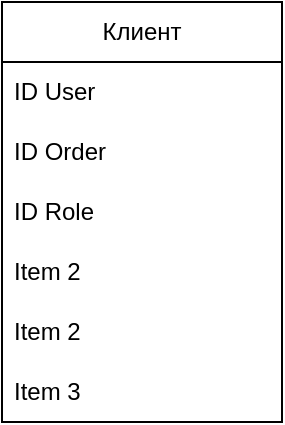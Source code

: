 <mxfile version="20.7.4" type="device" pages="3"><diagram id="Np0_D3AsoHQnJm3sNxBt" name="Страница 1"><mxGraphModel dx="3002" dy="1689" grid="1" gridSize="10" guides="1" tooltips="1" connect="1" arrows="1" fold="1" page="1" pageScale="1" pageWidth="827" pageHeight="1169" math="0" shadow="0"><root><mxCell id="0"/><mxCell id="1" parent="0"/><mxCell id="t-dbvp4xmJ8Yy5kCHeZp-1" value="Клиент" style="swimlane;fontStyle=0;childLayout=stackLayout;horizontal=1;startSize=30;horizontalStack=0;resizeParent=1;resizeParentMax=0;resizeLast=0;collapsible=1;marginBottom=0;whiteSpace=wrap;html=1;" vertex="1" parent="1"><mxGeometry x="70" y="90" width="140" height="210" as="geometry"/></mxCell><mxCell id="t-dbvp4xmJ8Yy5kCHeZp-2" value="ID User" style="text;strokeColor=none;fillColor=none;align=left;verticalAlign=middle;spacingLeft=4;spacingRight=4;overflow=hidden;points=[[0,0.5],[1,0.5]];portConstraint=eastwest;rotatable=0;whiteSpace=wrap;html=1;" vertex="1" parent="t-dbvp4xmJ8Yy5kCHeZp-1"><mxGeometry y="30" width="140" height="30" as="geometry"/></mxCell><mxCell id="t-dbvp4xmJ8Yy5kCHeZp-7" value="ID Order" style="text;strokeColor=none;fillColor=none;align=left;verticalAlign=middle;spacingLeft=4;spacingRight=4;overflow=hidden;points=[[0,0.5],[1,0.5]];portConstraint=eastwest;rotatable=0;whiteSpace=wrap;html=1;" vertex="1" parent="t-dbvp4xmJ8Yy5kCHeZp-1"><mxGeometry y="60" width="140" height="30" as="geometry"/></mxCell><mxCell id="t-dbvp4xmJ8Yy5kCHeZp-3" value="ID Role" style="text;strokeColor=none;fillColor=none;align=left;verticalAlign=middle;spacingLeft=4;spacingRight=4;overflow=hidden;points=[[0,0.5],[1,0.5]];portConstraint=eastwest;rotatable=0;whiteSpace=wrap;html=1;" vertex="1" parent="t-dbvp4xmJ8Yy5kCHeZp-1"><mxGeometry y="90" width="140" height="30" as="geometry"/></mxCell><mxCell id="t-dbvp4xmJ8Yy5kCHeZp-6" value="Item 2" style="text;strokeColor=none;fillColor=none;align=left;verticalAlign=middle;spacingLeft=4;spacingRight=4;overflow=hidden;points=[[0,0.5],[1,0.5]];portConstraint=eastwest;rotatable=0;whiteSpace=wrap;html=1;" vertex="1" parent="t-dbvp4xmJ8Yy5kCHeZp-1"><mxGeometry y="120" width="140" height="30" as="geometry"/></mxCell><mxCell id="t-dbvp4xmJ8Yy5kCHeZp-5" value="Item 2" style="text;strokeColor=none;fillColor=none;align=left;verticalAlign=middle;spacingLeft=4;spacingRight=4;overflow=hidden;points=[[0,0.5],[1,0.5]];portConstraint=eastwest;rotatable=0;whiteSpace=wrap;html=1;" vertex="1" parent="t-dbvp4xmJ8Yy5kCHeZp-1"><mxGeometry y="150" width="140" height="30" as="geometry"/></mxCell><mxCell id="t-dbvp4xmJ8Yy5kCHeZp-4" value="Item 3" style="text;strokeColor=none;fillColor=none;align=left;verticalAlign=middle;spacingLeft=4;spacingRight=4;overflow=hidden;points=[[0,0.5],[1,0.5]];portConstraint=eastwest;rotatable=0;whiteSpace=wrap;html=1;" vertex="1" parent="t-dbvp4xmJ8Yy5kCHeZp-1"><mxGeometry y="180" width="140" height="30" as="geometry"/></mxCell></root></mxGraphModel></diagram><diagram name="Страница 1" id="ZdgTnrbu911U1c_yaiI4"><mxGraphModel dx="1589" dy="894" grid="1" gridSize="10" guides="1" tooltips="1" connect="1" arrows="1" fold="1" page="1" pageScale="1" pageWidth="827" pageHeight="1169" math="0" shadow="0"><root><mxCell id="0"/><mxCell id="1" parent="0"/><mxCell id="iXbniGQDGIfnkfwh-1og-1" style="edgeStyle=orthogonalEdgeStyle;rounded=1;orthogonalLoop=1;jettySize=auto;html=1;entryX=0;entryY=0.5;entryDx=0;entryDy=0;" parent="1" source="iXbniGQDGIfnkfwh-1og-2" target="iXbniGQDGIfnkfwh-1og-4" edge="1"><mxGeometry relative="1" as="geometry"/></mxCell><mxCell id="iXbniGQDGIfnkfwh-1og-2" value="Выбор товара" style="html=1;rounded=0;shadow=1;" parent="1" vertex="1"><mxGeometry x="560" y="870" width="110" height="50" as="geometry"/></mxCell><mxCell id="iXbniGQDGIfnkfwh-1og-3" style="edgeStyle=orthogonalEdgeStyle;rounded=1;orthogonalLoop=1;jettySize=auto;html=1;entryX=0;entryY=0.5;entryDx=0;entryDy=0;" parent="1" source="iXbniGQDGIfnkfwh-1og-4" target="iXbniGQDGIfnkfwh-1og-15" edge="1"><mxGeometry relative="1" as="geometry"/></mxCell><mxCell id="iXbniGQDGIfnkfwh-1og-4" value="Оформление&lt;br&gt;заказа" style="html=1;rounded=0;shadow=1;" parent="1" vertex="1"><mxGeometry x="710" y="950" width="110" height="50" as="geometry"/></mxCell><mxCell id="iXbniGQDGIfnkfwh-1og-31" style="edgeStyle=orthogonalEdgeStyle;rounded=0;orthogonalLoop=1;jettySize=auto;html=1;" parent="1" source="iXbniGQDGIfnkfwh-1og-5" edge="1"><mxGeometry relative="1" as="geometry"><mxPoint x="1190" y="1160" as="targetPoint"/></mxGeometry></mxCell><mxCell id="iXbniGQDGIfnkfwh-1og-5" value="Забирание товара" style="html=1;rounded=0;shadow=1;" parent="1" vertex="1"><mxGeometry x="1020" y="1135" width="110" height="50" as="geometry"/></mxCell><mxCell id="iXbniGQDGIfnkfwh-1og-6" style="edgeStyle=orthogonalEdgeStyle;rounded=1;orthogonalLoop=1;jettySize=auto;html=1;entryX=0;entryY=0.5;entryDx=0;entryDy=0;" parent="1" source="iXbniGQDGIfnkfwh-1og-7" target="iXbniGQDGIfnkfwh-1og-2" edge="1"><mxGeometry relative="1" as="geometry"/></mxCell><mxCell id="iXbniGQDGIfnkfwh-1og-7" value="Консультация по&lt;br&gt;товару" style="html=1;rounded=0;shadow=1;" parent="1" vertex="1"><mxGeometry x="400" y="780" width="110" height="50" as="geometry"/></mxCell><mxCell id="iXbniGQDGIfnkfwh-1og-8" style="edgeStyle=orthogonalEdgeStyle;rounded=1;orthogonalLoop=1;jettySize=auto;html=1;" parent="1" target="iXbniGQDGIfnkfwh-1og-7" edge="1"><mxGeometry relative="1" as="geometry"><mxPoint x="240" y="805" as="sourcePoint"/></mxGeometry></mxCell><mxCell id="iXbniGQDGIfnkfwh-1og-9" style="edgeStyle=orthogonalEdgeStyle;rounded=1;orthogonalLoop=1;jettySize=auto;html=1;entryX=0;entryY=0.75;entryDx=0;entryDy=0;" parent="1" target="iXbniGQDGIfnkfwh-1og-2" edge="1"><mxGeometry relative="1" as="geometry"><Array as="points"><mxPoint x="295" y="908"/><mxPoint x="550" y="908"/></Array><mxPoint x="295" y="830" as="sourcePoint"/></mxGeometry></mxCell><mxCell id="iXbniGQDGIfnkfwh-1og-10" style="edgeStyle=orthogonalEdgeStyle;rounded=1;orthogonalLoop=1;jettySize=auto;html=1;" parent="1" edge="1"><mxGeometry relative="1" as="geometry"><mxPoint x="710" y="985" as="targetPoint"/><Array as="points"><mxPoint x="295" y="805"/><mxPoint x="295" y="985"/></Array><mxPoint x="240" y="805.011" as="sourcePoint"/></mxGeometry></mxCell><mxCell id="iXbniGQDGIfnkfwh-1og-11" style="edgeStyle=orthogonalEdgeStyle;rounded=1;orthogonalLoop=1;jettySize=auto;html=1;entryX=0;entryY=0.75;entryDx=0;entryDy=0;" parent="1" target="iXbniGQDGIfnkfwh-1og-15" edge="1"><mxGeometry relative="1" as="geometry"><Array as="points"><mxPoint x="295" y="1083"/></Array><mxPoint x="230" y="805" as="sourcePoint"/></mxGeometry></mxCell><mxCell id="iXbniGQDGIfnkfwh-1og-12" style="edgeStyle=orthogonalEdgeStyle;rounded=1;orthogonalLoop=1;jettySize=auto;html=1;entryX=0;entryY=0.75;entryDx=0;entryDy=0;" parent="1" target="iXbniGQDGIfnkfwh-1og-5" edge="1"><mxGeometry relative="1" as="geometry"><Array as="points"><mxPoint x="295" y="1173"/></Array><mxPoint x="230" y="805" as="sourcePoint"/></mxGeometry></mxCell><mxCell id="iXbniGQDGIfnkfwh-1og-14" style="edgeStyle=orthogonalEdgeStyle;rounded=1;orthogonalLoop=1;jettySize=auto;html=1;entryX=0;entryY=0.5;entryDx=0;entryDy=0;" parent="1" source="iXbniGQDGIfnkfwh-1og-15" target="iXbniGQDGIfnkfwh-1og-5" edge="1"><mxGeometry relative="1" as="geometry"/></mxCell><mxCell id="iXbniGQDGIfnkfwh-1og-15" value="Доставка товара" style="html=1;rounded=0;shadow=1;" parent="1" vertex="1"><mxGeometry x="870" y="1045" width="110" height="50" as="geometry"/></mxCell><mxCell id="iXbniGQDGIfnkfwh-1og-16" style="edgeStyle=orthogonalEdgeStyle;rounded=1;orthogonalLoop=1;jettySize=auto;html=1;entryX=0.5;entryY=1;entryDx=0;entryDy=0;" parent="1" source="iXbniGQDGIfnkfwh-1og-17" target="iXbniGQDGIfnkfwh-1og-7" edge="1"><mxGeometry relative="1" as="geometry"/></mxCell><mxCell id="iXbniGQDGIfnkfwh-1og-17" value="Консультант" style="text;html=1;strokeColor=none;fillColor=none;align=center;verticalAlign=middle;whiteSpace=wrap;rounded=1;" parent="1" vertex="1"><mxGeometry x="425" y="1210" width="60" height="30" as="geometry"/></mxCell><mxCell id="iXbniGQDGIfnkfwh-1og-18" style="edgeStyle=orthogonalEdgeStyle;rounded=1;orthogonalLoop=1;jettySize=auto;html=1;entryX=0.5;entryY=1;entryDx=0;entryDy=0;" parent="1" target="iXbniGQDGIfnkfwh-1og-4" edge="1"><mxGeometry relative="1" as="geometry"><mxPoint x="765" y="1260" as="sourcePoint"/></mxGeometry></mxCell><mxCell id="iXbniGQDGIfnkfwh-1og-19" style="edgeStyle=orthogonalEdgeStyle;rounded=1;orthogonalLoop=1;jettySize=auto;html=1;" parent="1" target="iXbniGQDGIfnkfwh-1og-2" edge="1"><mxGeometry relative="1" as="geometry"><mxPoint x="735" y="1225.011" as="sourcePoint"/></mxGeometry></mxCell><mxCell id="iXbniGQDGIfnkfwh-1og-20" style="edgeStyle=orthogonalEdgeStyle;rounded=1;orthogonalLoop=1;jettySize=auto;html=1;" parent="1" target="iXbniGQDGIfnkfwh-1og-5" edge="1"><mxGeometry relative="1" as="geometry"><mxPoint x="730" y="1225" as="sourcePoint"/></mxGeometry></mxCell><mxCell id="iXbniGQDGIfnkfwh-1og-22" style="edgeStyle=orthogonalEdgeStyle;rounded=1;orthogonalLoop=1;jettySize=auto;html=1;" parent="1" target="iXbniGQDGIfnkfwh-1og-15" edge="1"><mxGeometry relative="1" as="geometry"><mxPoint x="925" y="1260" as="sourcePoint"/></mxGeometry></mxCell><mxCell id="iXbniGQDGIfnkfwh-1og-24" style="edgeStyle=orthogonalEdgeStyle;rounded=1;orthogonalLoop=1;jettySize=auto;html=1;entryX=0.5;entryY=0;entryDx=0;entryDy=0;" parent="1" target="iXbniGQDGIfnkfwh-1og-7" edge="1"><mxGeometry relative="1" as="geometry"><mxPoint x="765" y="690" as="sourcePoint"/><Array as="points"><mxPoint x="765" y="730"/><mxPoint x="455" y="730"/></Array></mxGeometry></mxCell><mxCell id="iXbniGQDGIfnkfwh-1og-25" style="edgeStyle=orthogonalEdgeStyle;rounded=1;orthogonalLoop=1;jettySize=auto;html=1;entryX=0.5;entryY=0;entryDx=0;entryDy=0;" parent="1" target="iXbniGQDGIfnkfwh-1og-2" edge="1"><mxGeometry relative="1" as="geometry"><mxPoint x="765" y="690" as="sourcePoint"/><Array as="points"><mxPoint x="765" y="730"/><mxPoint x="615" y="730"/></Array></mxGeometry></mxCell><mxCell id="iXbniGQDGIfnkfwh-1og-26" style="edgeStyle=orthogonalEdgeStyle;rounded=1;orthogonalLoop=1;jettySize=auto;html=1;" parent="1" target="iXbniGQDGIfnkfwh-1og-4" edge="1"><mxGeometry relative="1" as="geometry"><mxPoint x="765" y="690" as="sourcePoint"/></mxGeometry></mxCell><mxCell id="iXbniGQDGIfnkfwh-1og-27" style="edgeStyle=orthogonalEdgeStyle;rounded=1;orthogonalLoop=1;jettySize=auto;html=1;" parent="1" target="iXbniGQDGIfnkfwh-1og-15" edge="1"><mxGeometry relative="1" as="geometry"><mxPoint x="765" y="690" as="sourcePoint"/><Array as="points"><mxPoint x="765" y="730"/><mxPoint x="925" y="730"/></Array></mxGeometry></mxCell><mxCell id="iXbniGQDGIfnkfwh-1og-28" style="edgeStyle=orthogonalEdgeStyle;rounded=1;orthogonalLoop=1;jettySize=auto;html=1;entryX=0.5;entryY=0;entryDx=0;entryDy=0;" parent="1" target="iXbniGQDGIfnkfwh-1og-5" edge="1"><mxGeometry relative="1" as="geometry"><mxPoint x="765" y="690" as="sourcePoint"/><Array as="points"><mxPoint x="765" y="730"/><mxPoint x="1075" y="730"/></Array></mxGeometry></mxCell><mxCell id="iXbniGQDGIfnkfwh-1og-32" value="Желание приобрести товар" style="text;html=1;strokeColor=none;fillColor=none;align=center;verticalAlign=middle;whiteSpace=wrap;rounded=1;" parent="1" vertex="1"><mxGeometry x="220" y="760" width="110" height="40" as="geometry"/></mxCell><mxCell id="iXbniGQDGIfnkfwh-1og-33" value="Покупатель" style="text;html=1;strokeColor=none;fillColor=none;align=center;verticalAlign=middle;whiteSpace=wrap;rounded=1;" parent="1" vertex="1"><mxGeometry x="770" y="1230" width="70" height="30" as="geometry"/></mxCell><mxCell id="iXbniGQDGIfnkfwh-1og-34" value="Порядок покупки товаа" style="text;html=1;strokeColor=none;fillColor=none;align=center;verticalAlign=middle;whiteSpace=wrap;rounded=1;" parent="1" vertex="1"><mxGeometry x="770" y="690" width="95" height="30" as="geometry"/></mxCell><mxCell id="iXbniGQDGIfnkfwh-1og-35" value="Курьер" style="text;html=1;strokeColor=none;fillColor=none;align=center;verticalAlign=middle;whiteSpace=wrap;rounded=1;" parent="1" vertex="1"><mxGeometry x="930" y="1230" width="60" height="30" as="geometry"/></mxCell></root></mxGraphModel></diagram><diagram name="Страница 2" id="kKMVIbuUpBtc3sFB795b"><mxGraphModel dx="1126" dy="633" grid="1" gridSize="10" guides="1" tooltips="1" connect="1" arrows="1" fold="1" page="1" pageScale="1" pageWidth="827" pageHeight="1169" math="0" shadow="0"><root><mxCell id="0"/><mxCell id="1" parent="0"/><mxCell id="iMor57k7SBef6eMCQCTA-1" value="Клиент" style="shape=table;startSize=30;container=1;collapsible=1;childLayout=tableLayout;fixedRows=1;rowLines=0;fontStyle=1;align=center;resizeLast=1;" parent="1" vertex="1"><mxGeometry x="50" y="160" width="183" height="180" as="geometry"/></mxCell><mxCell id="iMor57k7SBef6eMCQCTA-2" value="" style="shape=tableRow;horizontal=0;startSize=0;swimlaneHead=0;swimlaneBody=0;fillColor=none;collapsible=0;dropTarget=0;points=[[0,0.5],[1,0.5]];portConstraint=eastwest;top=0;left=0;right=0;bottom=1;" parent="iMor57k7SBef6eMCQCTA-1" vertex="1"><mxGeometry y="30" width="183" height="30" as="geometry"/></mxCell><mxCell id="iMor57k7SBef6eMCQCTA-3" value="PK" style="shape=partialRectangle;connectable=0;fillColor=none;top=0;left=0;bottom=0;right=0;fontStyle=1;overflow=hidden;" parent="iMor57k7SBef6eMCQCTA-2" vertex="1"><mxGeometry width="30" height="30" as="geometry"><mxRectangle width="30" height="30" as="alternateBounds"/></mxGeometry></mxCell><mxCell id="iMor57k7SBef6eMCQCTA-4" value="ID клиента" style="shape=partialRectangle;connectable=0;fillColor=none;top=0;left=0;bottom=0;right=0;align=left;spacingLeft=6;fontStyle=1;overflow=hidden;" parent="iMor57k7SBef6eMCQCTA-2" vertex="1"><mxGeometry x="30" width="153" height="30" as="geometry"><mxRectangle width="153" height="30" as="alternateBounds"/></mxGeometry></mxCell><mxCell id="iMor57k7SBef6eMCQCTA-8" style="shape=tableRow;horizontal=0;startSize=0;swimlaneHead=0;swimlaneBody=0;fillColor=none;collapsible=0;dropTarget=0;points=[[0,0.5],[1,0.5]];portConstraint=eastwest;top=0;left=0;right=0;bottom=0;" parent="iMor57k7SBef6eMCQCTA-1" vertex="1"><mxGeometry y="60" width="183" height="30" as="geometry"/></mxCell><mxCell id="iMor57k7SBef6eMCQCTA-9" style="shape=partialRectangle;connectable=0;fillColor=none;top=0;left=0;bottom=0;right=0;editable=1;overflow=hidden;" parent="iMor57k7SBef6eMCQCTA-8" vertex="1"><mxGeometry width="30" height="30" as="geometry"><mxRectangle width="30" height="30" as="alternateBounds"/></mxGeometry></mxCell><mxCell id="iMor57k7SBef6eMCQCTA-10" value="Телефон" style="shape=partialRectangle;connectable=0;fillColor=none;top=0;left=0;bottom=0;right=0;align=left;spacingLeft=6;overflow=hidden;" parent="iMor57k7SBef6eMCQCTA-8" vertex="1"><mxGeometry x="30" width="153" height="30" as="geometry"><mxRectangle width="153" height="30" as="alternateBounds"/></mxGeometry></mxCell><mxCell id="iMor57k7SBef6eMCQCTA-11" style="shape=tableRow;horizontal=0;startSize=0;swimlaneHead=0;swimlaneBody=0;fillColor=none;collapsible=0;dropTarget=0;points=[[0,0.5],[1,0.5]];portConstraint=eastwest;top=0;left=0;right=0;bottom=0;" parent="iMor57k7SBef6eMCQCTA-1" vertex="1"><mxGeometry y="90" width="183" height="30" as="geometry"/></mxCell><mxCell id="iMor57k7SBef6eMCQCTA-12" style="shape=partialRectangle;connectable=0;fillColor=none;top=0;left=0;bottom=0;right=0;editable=1;overflow=hidden;" parent="iMor57k7SBef6eMCQCTA-11" vertex="1"><mxGeometry width="30" height="30" as="geometry"><mxRectangle width="30" height="30" as="alternateBounds"/></mxGeometry></mxCell><mxCell id="iMor57k7SBef6eMCQCTA-13" value="Email" style="shape=partialRectangle;connectable=0;fillColor=none;top=0;left=0;bottom=0;right=0;align=left;spacingLeft=6;overflow=hidden;" parent="iMor57k7SBef6eMCQCTA-11" vertex="1"><mxGeometry x="30" width="153" height="30" as="geometry"><mxRectangle width="153" height="30" as="alternateBounds"/></mxGeometry></mxCell><mxCell id="iMor57k7SBef6eMCQCTA-20" value="" style="shape=tableRow;horizontal=0;startSize=0;swimlaneHead=0;swimlaneBody=0;fillColor=none;collapsible=0;dropTarget=0;points=[[0,0.5],[1,0.5]];portConstraint=eastwest;top=0;left=0;right=0;bottom=0;" parent="iMor57k7SBef6eMCQCTA-1" vertex="1"><mxGeometry y="120" width="183" height="30" as="geometry"/></mxCell><mxCell id="iMor57k7SBef6eMCQCTA-21" value="FK" style="shape=partialRectangle;connectable=0;fillColor=none;top=0;left=0;bottom=0;right=0;editable=1;overflow=hidden;" parent="iMor57k7SBef6eMCQCTA-20" vertex="1"><mxGeometry width="30" height="30" as="geometry"><mxRectangle width="30" height="30" as="alternateBounds"/></mxGeometry></mxCell><mxCell id="iMor57k7SBef6eMCQCTA-22" value="ID заказа" style="shape=partialRectangle;connectable=0;fillColor=none;top=0;left=0;bottom=0;right=0;align=left;spacingLeft=6;overflow=hidden;" parent="iMor57k7SBef6eMCQCTA-20" vertex="1"><mxGeometry x="30" width="153" height="30" as="geometry"><mxRectangle width="153" height="30" as="alternateBounds"/></mxGeometry></mxCell><mxCell id="iMor57k7SBef6eMCQCTA-23" value="" style="shape=tableRow;horizontal=0;startSize=0;swimlaneHead=0;swimlaneBody=0;fillColor=none;collapsible=0;dropTarget=0;points=[[0,0.5],[1,0.5]];portConstraint=eastwest;top=0;left=0;right=0;bottom=0;" parent="iMor57k7SBef6eMCQCTA-1" vertex="1"><mxGeometry y="150" width="183" height="30" as="geometry"/></mxCell><mxCell id="iMor57k7SBef6eMCQCTA-24" value="FK" style="shape=partialRectangle;connectable=0;fillColor=none;top=0;left=0;bottom=0;right=0;editable=1;overflow=hidden;" parent="iMor57k7SBef6eMCQCTA-23" vertex="1"><mxGeometry width="30" height="30" as="geometry"><mxRectangle width="30" height="30" as="alternateBounds"/></mxGeometry></mxCell><mxCell id="iMor57k7SBef6eMCQCTA-25" value=" ID Доставка" style="shape=partialRectangle;connectable=0;fillColor=none;top=0;left=0;bottom=0;right=0;align=left;spacingLeft=6;overflow=hidden;" parent="iMor57k7SBef6eMCQCTA-23" vertex="1"><mxGeometry x="30" width="153" height="30" as="geometry"><mxRectangle width="153" height="30" as="alternateBounds"/></mxGeometry></mxCell><mxCell id="iMor57k7SBef6eMCQCTA-26" value="Заказ" style="shape=table;startSize=30;container=1;collapsible=1;childLayout=tableLayout;fixedRows=1;rowLines=0;fontStyle=1;align=center;resizeLast=1;" parent="1" vertex="1"><mxGeometry x="390" y="90" width="183" height="220" as="geometry"/></mxCell><mxCell id="iMor57k7SBef6eMCQCTA-27" value="" style="shape=tableRow;horizontal=0;startSize=0;swimlaneHead=0;swimlaneBody=0;fillColor=none;collapsible=0;dropTarget=0;points=[[0,0.5],[1,0.5]];portConstraint=eastwest;top=0;left=0;right=0;bottom=1;" parent="iMor57k7SBef6eMCQCTA-26" vertex="1"><mxGeometry y="30" width="183" height="30" as="geometry"/></mxCell><mxCell id="iMor57k7SBef6eMCQCTA-28" value="PK" style="shape=partialRectangle;connectable=0;fillColor=none;top=0;left=0;bottom=0;right=0;fontStyle=1;overflow=hidden;" parent="iMor57k7SBef6eMCQCTA-27" vertex="1"><mxGeometry width="30" height="30" as="geometry"><mxRectangle width="30" height="30" as="alternateBounds"/></mxGeometry></mxCell><mxCell id="iMor57k7SBef6eMCQCTA-29" value="ID заказа" style="shape=partialRectangle;connectable=0;fillColor=none;top=0;left=0;bottom=0;right=0;align=left;spacingLeft=6;fontStyle=1;overflow=hidden;" parent="iMor57k7SBef6eMCQCTA-27" vertex="1"><mxGeometry x="30" width="153" height="30" as="geometry"><mxRectangle width="153" height="30" as="alternateBounds"/></mxGeometry></mxCell><mxCell id="iMor57k7SBef6eMCQCTA-30" value="" style="shape=tableRow;horizontal=0;startSize=0;swimlaneHead=0;swimlaneBody=0;fillColor=none;collapsible=0;dropTarget=0;points=[[0,0.5],[1,0.5]];portConstraint=eastwest;top=0;left=0;right=0;bottom=0;" parent="iMor57k7SBef6eMCQCTA-26" vertex="1"><mxGeometry y="60" width="183" height="30" as="geometry"/></mxCell><mxCell id="iMor57k7SBef6eMCQCTA-31" value="" style="shape=partialRectangle;connectable=0;fillColor=none;top=0;left=0;bottom=0;right=0;editable=1;overflow=hidden;" parent="iMor57k7SBef6eMCQCTA-30" vertex="1"><mxGeometry width="30" height="30" as="geometry"><mxRectangle width="30" height="30" as="alternateBounds"/></mxGeometry></mxCell><mxCell id="iMor57k7SBef6eMCQCTA-32" value="Номер заказа" style="shape=partialRectangle;connectable=0;fillColor=none;top=0;left=0;bottom=0;right=0;align=left;spacingLeft=6;overflow=hidden;" parent="iMor57k7SBef6eMCQCTA-30" vertex="1"><mxGeometry x="30" width="153" height="30" as="geometry"><mxRectangle width="153" height="30" as="alternateBounds"/></mxGeometry></mxCell><mxCell id="iMor57k7SBef6eMCQCTA-42" style="shape=tableRow;horizontal=0;startSize=0;swimlaneHead=0;swimlaneBody=0;fillColor=none;collapsible=0;dropTarget=0;points=[[0,0.5],[1,0.5]];portConstraint=eastwest;top=0;left=0;right=0;bottom=0;" parent="iMor57k7SBef6eMCQCTA-26" vertex="1"><mxGeometry y="90" width="183" height="30" as="geometry"/></mxCell><mxCell id="iMor57k7SBef6eMCQCTA-43" value=" FK" style="shape=partialRectangle;connectable=0;fillColor=none;top=0;left=0;bottom=0;right=0;editable=1;overflow=hidden;" parent="iMor57k7SBef6eMCQCTA-42" vertex="1"><mxGeometry width="30" height="30" as="geometry"><mxRectangle width="30" height="30" as="alternateBounds"/></mxGeometry></mxCell><mxCell id="iMor57k7SBef6eMCQCTA-44" value="ID   Клиента" style="shape=partialRectangle;connectable=0;fillColor=none;top=0;left=0;bottom=0;right=0;align=left;spacingLeft=6;overflow=hidden;" parent="iMor57k7SBef6eMCQCTA-42" vertex="1"><mxGeometry x="30" width="153" height="30" as="geometry"><mxRectangle width="153" height="30" as="alternateBounds"/></mxGeometry></mxCell><mxCell id="iMor57k7SBef6eMCQCTA-33" value="" style="shape=tableRow;horizontal=0;startSize=0;swimlaneHead=0;swimlaneBody=0;fillColor=none;collapsible=0;dropTarget=0;points=[[0,0.5],[1,0.5]];portConstraint=eastwest;top=0;left=0;right=0;bottom=0;" parent="iMor57k7SBef6eMCQCTA-26" vertex="1"><mxGeometry y="120" width="183" height="30" as="geometry"/></mxCell><mxCell id="iMor57k7SBef6eMCQCTA-34" value="FK" style="shape=partialRectangle;connectable=0;fillColor=none;top=0;left=0;bottom=0;right=0;editable=1;overflow=hidden;" parent="iMor57k7SBef6eMCQCTA-33" vertex="1"><mxGeometry width="30" height="30" as="geometry"><mxRectangle width="30" height="30" as="alternateBounds"/></mxGeometry></mxCell><mxCell id="iMor57k7SBef6eMCQCTA-35" value=" ID Товара" style="shape=partialRectangle;connectable=0;fillColor=none;top=0;left=0;bottom=0;right=0;align=left;spacingLeft=6;overflow=hidden;" parent="iMor57k7SBef6eMCQCTA-33" vertex="1"><mxGeometry x="30" width="153" height="30" as="geometry"><mxRectangle width="153" height="30" as="alternateBounds"/></mxGeometry></mxCell><mxCell id="iMor57k7SBef6eMCQCTA-36" style="shape=tableRow;horizontal=0;startSize=0;swimlaneHead=0;swimlaneBody=0;fillColor=none;collapsible=0;dropTarget=0;points=[[0,0.5],[1,0.5]];portConstraint=eastwest;top=0;left=0;right=0;bottom=0;" parent="iMor57k7SBef6eMCQCTA-26" vertex="1"><mxGeometry y="150" width="183" height="30" as="geometry"/></mxCell><mxCell id="iMor57k7SBef6eMCQCTA-37" style="shape=partialRectangle;connectable=0;fillColor=none;top=0;left=0;bottom=0;right=0;editable=1;overflow=hidden;" parent="iMor57k7SBef6eMCQCTA-36" vertex="1"><mxGeometry width="30" height="30" as="geometry"><mxRectangle width="30" height="30" as="alternateBounds"/></mxGeometry></mxCell><mxCell id="iMor57k7SBef6eMCQCTA-38" value="Стоимость " style="shape=partialRectangle;connectable=0;fillColor=none;top=0;left=0;bottom=0;right=0;align=left;spacingLeft=6;overflow=hidden;" parent="iMor57k7SBef6eMCQCTA-36" vertex="1"><mxGeometry x="30" width="153" height="30" as="geometry"><mxRectangle width="153" height="30" as="alternateBounds"/></mxGeometry></mxCell><mxCell id="iMor57k7SBef6eMCQCTA-39" style="shape=tableRow;horizontal=0;startSize=0;swimlaneHead=0;swimlaneBody=0;fillColor=none;collapsible=0;dropTarget=0;points=[[0,0.5],[1,0.5]];portConstraint=eastwest;top=0;left=0;right=0;bottom=0;" parent="iMor57k7SBef6eMCQCTA-26" vertex="1"><mxGeometry y="180" width="183" height="30" as="geometry"/></mxCell><mxCell id="iMor57k7SBef6eMCQCTA-40" style="shape=partialRectangle;connectable=0;fillColor=none;top=0;left=0;bottom=0;right=0;editable=1;overflow=hidden;" parent="iMor57k7SBef6eMCQCTA-39" vertex="1"><mxGeometry width="30" height="30" as="geometry"><mxRectangle width="30" height="30" as="alternateBounds"/></mxGeometry></mxCell><mxCell id="iMor57k7SBef6eMCQCTA-41" value="Способ оплаты " style="shape=partialRectangle;connectable=0;fillColor=none;top=0;left=0;bottom=0;right=0;align=left;spacingLeft=6;overflow=hidden;" parent="iMor57k7SBef6eMCQCTA-39" vertex="1"><mxGeometry x="30" width="153" height="30" as="geometry"><mxRectangle width="153" height="30" as="alternateBounds"/></mxGeometry></mxCell><mxCell id="iMor57k7SBef6eMCQCTA-58" value="Склад" style="shape=table;startSize=30;container=1;collapsible=1;childLayout=tableLayout;fixedRows=1;rowLines=0;fontStyle=1;align=center;resizeLast=1;" parent="1" vertex="1"><mxGeometry x="350" y="440" width="183" height="130" as="geometry"/></mxCell><mxCell id="iMor57k7SBef6eMCQCTA-59" value="" style="shape=tableRow;horizontal=0;startSize=0;swimlaneHead=0;swimlaneBody=0;fillColor=none;collapsible=0;dropTarget=0;points=[[0,0.5],[1,0.5]];portConstraint=eastwest;top=0;left=0;right=0;bottom=1;" parent="iMor57k7SBef6eMCQCTA-58" vertex="1"><mxGeometry y="30" width="183" height="30" as="geometry"/></mxCell><mxCell id="iMor57k7SBef6eMCQCTA-60" value="PK" style="shape=partialRectangle;connectable=0;fillColor=none;top=0;left=0;bottom=0;right=0;fontStyle=1;overflow=hidden;" parent="iMor57k7SBef6eMCQCTA-59" vertex="1"><mxGeometry width="30" height="30" as="geometry"><mxRectangle width="30" height="30" as="alternateBounds"/></mxGeometry></mxCell><mxCell id="iMor57k7SBef6eMCQCTA-61" value="ID Склада" style="shape=partialRectangle;connectable=0;fillColor=none;top=0;left=0;bottom=0;right=0;align=left;spacingLeft=6;fontStyle=1;overflow=hidden;" parent="iMor57k7SBef6eMCQCTA-59" vertex="1"><mxGeometry x="30" width="153" height="30" as="geometry"><mxRectangle width="153" height="30" as="alternateBounds"/></mxGeometry></mxCell><mxCell id="iMor57k7SBef6eMCQCTA-62" value="" style="shape=tableRow;horizontal=0;startSize=0;swimlaneHead=0;swimlaneBody=0;fillColor=none;collapsible=0;dropTarget=0;points=[[0,0.5],[1,0.5]];portConstraint=eastwest;top=0;left=0;right=0;bottom=0;" parent="iMor57k7SBef6eMCQCTA-58" vertex="1"><mxGeometry y="60" width="183" height="30" as="geometry"/></mxCell><mxCell id="iMor57k7SBef6eMCQCTA-63" value="" style="shape=partialRectangle;connectable=0;fillColor=none;top=0;left=0;bottom=0;right=0;editable=1;overflow=hidden;" parent="iMor57k7SBef6eMCQCTA-62" vertex="1"><mxGeometry width="30" height="30" as="geometry"><mxRectangle width="30" height="30" as="alternateBounds"/></mxGeometry></mxCell><mxCell id="iMor57k7SBef6eMCQCTA-64" value="Адрес" style="shape=partialRectangle;connectable=0;fillColor=none;top=0;left=0;bottom=0;right=0;align=left;spacingLeft=6;overflow=hidden;" parent="iMor57k7SBef6eMCQCTA-62" vertex="1"><mxGeometry x="30" width="153" height="30" as="geometry"><mxRectangle width="153" height="30" as="alternateBounds"/></mxGeometry></mxCell><mxCell id="iMor57k7SBef6eMCQCTA-65" style="shape=tableRow;horizontal=0;startSize=0;swimlaneHead=0;swimlaneBody=0;fillColor=none;collapsible=0;dropTarget=0;points=[[0,0.5],[1,0.5]];portConstraint=eastwest;top=0;left=0;right=0;bottom=0;" parent="iMor57k7SBef6eMCQCTA-58" vertex="1"><mxGeometry y="90" width="183" height="30" as="geometry"/></mxCell><mxCell id="iMor57k7SBef6eMCQCTA-66" style="shape=partialRectangle;connectable=0;fillColor=none;top=0;left=0;bottom=0;right=0;editable=1;overflow=hidden;" parent="iMor57k7SBef6eMCQCTA-65" vertex="1"><mxGeometry width="30" height="30" as="geometry"><mxRectangle width="30" height="30" as="alternateBounds"/></mxGeometry></mxCell><mxCell id="iMor57k7SBef6eMCQCTA-67" value="Наименование " style="shape=partialRectangle;connectable=0;fillColor=none;top=0;left=0;bottom=0;right=0;align=left;spacingLeft=6;overflow=hidden;" parent="iMor57k7SBef6eMCQCTA-65" vertex="1"><mxGeometry x="30" width="153" height="30" as="geometry"><mxRectangle width="153" height="30" as="alternateBounds"/></mxGeometry></mxCell><mxCell id="iMor57k7SBef6eMCQCTA-68" value="Доставка" style="shape=table;startSize=30;container=1;collapsible=1;childLayout=tableLayout;fixedRows=1;rowLines=0;fontStyle=1;align=center;resizeLast=1;" parent="1" vertex="1"><mxGeometry x="770" y="360" width="183" height="130" as="geometry"/></mxCell><mxCell id="iMor57k7SBef6eMCQCTA-69" value="" style="shape=tableRow;horizontal=0;startSize=0;swimlaneHead=0;swimlaneBody=0;fillColor=none;collapsible=0;dropTarget=0;points=[[0,0.5],[1,0.5]];portConstraint=eastwest;top=0;left=0;right=0;bottom=1;" parent="iMor57k7SBef6eMCQCTA-68" vertex="1"><mxGeometry y="30" width="183" height="30" as="geometry"/></mxCell><mxCell id="iMor57k7SBef6eMCQCTA-70" value="PK" style="shape=partialRectangle;connectable=0;fillColor=none;top=0;left=0;bottom=0;right=0;fontStyle=1;overflow=hidden;" parent="iMor57k7SBef6eMCQCTA-69" vertex="1"><mxGeometry width="30" height="30" as="geometry"><mxRectangle width="30" height="30" as="alternateBounds"/></mxGeometry></mxCell><mxCell id="iMor57k7SBef6eMCQCTA-71" value="ID Доставки" style="shape=partialRectangle;connectable=0;fillColor=none;top=0;left=0;bottom=0;right=0;align=left;spacingLeft=6;fontStyle=1;overflow=hidden;" parent="iMor57k7SBef6eMCQCTA-69" vertex="1"><mxGeometry x="30" width="153" height="30" as="geometry"><mxRectangle width="153" height="30" as="alternateBounds"/></mxGeometry></mxCell><mxCell id="iMor57k7SBef6eMCQCTA-72" value="" style="shape=tableRow;horizontal=0;startSize=0;swimlaneHead=0;swimlaneBody=0;fillColor=none;collapsible=0;dropTarget=0;points=[[0,0.5],[1,0.5]];portConstraint=eastwest;top=0;left=0;right=0;bottom=0;" parent="iMor57k7SBef6eMCQCTA-68" vertex="1"><mxGeometry y="60" width="183" height="30" as="geometry"/></mxCell><mxCell id="iMor57k7SBef6eMCQCTA-73" value="FK" style="shape=partialRectangle;connectable=0;fillColor=none;top=0;left=0;bottom=0;right=0;editable=1;overflow=hidden;" parent="iMor57k7SBef6eMCQCTA-72" vertex="1"><mxGeometry width="30" height="30" as="geometry"><mxRectangle width="30" height="30" as="alternateBounds"/></mxGeometry></mxCell><mxCell id="iMor57k7SBef6eMCQCTA-74" value="ID Заказа " style="shape=partialRectangle;connectable=0;fillColor=none;top=0;left=0;bottom=0;right=0;align=left;spacingLeft=6;overflow=hidden;" parent="iMor57k7SBef6eMCQCTA-72" vertex="1"><mxGeometry x="30" width="153" height="30" as="geometry"><mxRectangle width="153" height="30" as="alternateBounds"/></mxGeometry></mxCell><mxCell id="iMor57k7SBef6eMCQCTA-75" style="shape=tableRow;horizontal=0;startSize=0;swimlaneHead=0;swimlaneBody=0;fillColor=none;collapsible=0;dropTarget=0;points=[[0,0.5],[1,0.5]];portConstraint=eastwest;top=0;left=0;right=0;bottom=0;" parent="iMor57k7SBef6eMCQCTA-68" vertex="1"><mxGeometry y="90" width="183" height="30" as="geometry"/></mxCell><mxCell id="iMor57k7SBef6eMCQCTA-76" style="shape=partialRectangle;connectable=0;fillColor=none;top=0;left=0;bottom=0;right=0;editable=1;overflow=hidden;" parent="iMor57k7SBef6eMCQCTA-75" vertex="1"><mxGeometry width="30" height="30" as="geometry"><mxRectangle width="30" height="30" as="alternateBounds"/></mxGeometry></mxCell><mxCell id="iMor57k7SBef6eMCQCTA-77" value="Дата доставки" style="shape=partialRectangle;connectable=0;fillColor=none;top=0;left=0;bottom=0;right=0;align=left;spacingLeft=6;overflow=hidden;" parent="iMor57k7SBef6eMCQCTA-75" vertex="1"><mxGeometry x="30" width="153" height="30" as="geometry"><mxRectangle width="153" height="30" as="alternateBounds"/></mxGeometry></mxCell><mxCell id="iMor57k7SBef6eMCQCTA-81" value="Товара" style="shape=table;startSize=30;container=1;collapsible=1;childLayout=tableLayout;fixedRows=1;rowLines=0;fontStyle=1;align=center;resizeLast=1;" parent="1" vertex="1"><mxGeometry x="910" y="190" width="183" height="160" as="geometry"/></mxCell><mxCell id="iMor57k7SBef6eMCQCTA-82" value="" style="shape=tableRow;horizontal=0;startSize=0;swimlaneHead=0;swimlaneBody=0;fillColor=none;collapsible=0;dropTarget=0;points=[[0,0.5],[1,0.5]];portConstraint=eastwest;top=0;left=0;right=0;bottom=1;" parent="iMor57k7SBef6eMCQCTA-81" vertex="1"><mxGeometry y="30" width="183" height="30" as="geometry"/></mxCell><mxCell id="iMor57k7SBef6eMCQCTA-83" value="PK" style="shape=partialRectangle;connectable=0;fillColor=none;top=0;left=0;bottom=0;right=0;fontStyle=1;overflow=hidden;" parent="iMor57k7SBef6eMCQCTA-82" vertex="1"><mxGeometry width="30" height="30" as="geometry"><mxRectangle width="30" height="30" as="alternateBounds"/></mxGeometry></mxCell><mxCell id="iMor57k7SBef6eMCQCTA-84" value="ID товара" style="shape=partialRectangle;connectable=0;fillColor=none;top=0;left=0;bottom=0;right=0;align=left;spacingLeft=6;fontStyle=1;overflow=hidden;" parent="iMor57k7SBef6eMCQCTA-82" vertex="1"><mxGeometry x="30" width="153" height="30" as="geometry"><mxRectangle width="153" height="30" as="alternateBounds"/></mxGeometry></mxCell><mxCell id="iMor57k7SBef6eMCQCTA-85" value="" style="shape=tableRow;horizontal=0;startSize=0;swimlaneHead=0;swimlaneBody=0;fillColor=none;collapsible=0;dropTarget=0;points=[[0,0.5],[1,0.5]];portConstraint=eastwest;top=0;left=0;right=0;bottom=0;" parent="iMor57k7SBef6eMCQCTA-81" vertex="1"><mxGeometry y="60" width="183" height="30" as="geometry"/></mxCell><mxCell id="iMor57k7SBef6eMCQCTA-86" value="" style="shape=partialRectangle;connectable=0;fillColor=none;top=0;left=0;bottom=0;right=0;editable=1;overflow=hidden;" parent="iMor57k7SBef6eMCQCTA-85" vertex="1"><mxGeometry width="30" height="30" as="geometry"><mxRectangle width="30" height="30" as="alternateBounds"/></mxGeometry></mxCell><mxCell id="iMor57k7SBef6eMCQCTA-87" value="Артикул" style="shape=partialRectangle;connectable=0;fillColor=none;top=0;left=0;bottom=0;right=0;align=left;spacingLeft=6;overflow=hidden;" parent="iMor57k7SBef6eMCQCTA-85" vertex="1"><mxGeometry x="30" width="153" height="30" as="geometry"><mxRectangle width="153" height="30" as="alternateBounds"/></mxGeometry></mxCell><mxCell id="iMor57k7SBef6eMCQCTA-88" value="" style="shape=tableRow;horizontal=0;startSize=0;swimlaneHead=0;swimlaneBody=0;fillColor=none;collapsible=0;dropTarget=0;points=[[0,0.5],[1,0.5]];portConstraint=eastwest;top=0;left=0;right=0;bottom=0;" parent="iMor57k7SBef6eMCQCTA-81" vertex="1"><mxGeometry y="90" width="183" height="30" as="geometry"/></mxCell><mxCell id="iMor57k7SBef6eMCQCTA-89" value="FK" style="shape=partialRectangle;connectable=0;fillColor=none;top=0;left=0;bottom=0;right=0;editable=1;overflow=hidden;" parent="iMor57k7SBef6eMCQCTA-88" vertex="1"><mxGeometry width="30" height="30" as="geometry"><mxRectangle width="30" height="30" as="alternateBounds"/></mxGeometry></mxCell><mxCell id="iMor57k7SBef6eMCQCTA-90" value=" ID Склада" style="shape=partialRectangle;connectable=0;fillColor=none;top=0;left=0;bottom=0;right=0;align=left;spacingLeft=6;overflow=hidden;" parent="iMor57k7SBef6eMCQCTA-88" vertex="1"><mxGeometry x="30" width="153" height="30" as="geometry"><mxRectangle width="153" height="30" as="alternateBounds"/></mxGeometry></mxCell><mxCell id="iMor57k7SBef6eMCQCTA-91" style="shape=tableRow;horizontal=0;startSize=0;swimlaneHead=0;swimlaneBody=0;fillColor=none;collapsible=0;dropTarget=0;points=[[0,0.5],[1,0.5]];portConstraint=eastwest;top=0;left=0;right=0;bottom=0;" parent="iMor57k7SBef6eMCQCTA-81" vertex="1"><mxGeometry y="120" width="183" height="30" as="geometry"/></mxCell><mxCell id="iMor57k7SBef6eMCQCTA-92" style="shape=partialRectangle;connectable=0;fillColor=none;top=0;left=0;bottom=0;right=0;editable=1;overflow=hidden;" parent="iMor57k7SBef6eMCQCTA-91" vertex="1"><mxGeometry width="30" height="30" as="geometry"><mxRectangle width="30" height="30" as="alternateBounds"/></mxGeometry></mxCell><mxCell id="iMor57k7SBef6eMCQCTA-93" value="Наименование" style="shape=partialRectangle;connectable=0;fillColor=none;top=0;left=0;bottom=0;right=0;align=left;spacingLeft=6;overflow=hidden;" parent="iMor57k7SBef6eMCQCTA-91" vertex="1"><mxGeometry x="30" width="153" height="30" as="geometry"><mxRectangle width="153" height="30" as="alternateBounds"/></mxGeometry></mxCell><mxCell id="iMor57k7SBef6eMCQCTA-107" style="edgeStyle=orthogonalEdgeStyle;rounded=0;orthogonalLoop=1;jettySize=auto;html=1;exitX=0;exitY=0.5;exitDx=0;exitDy=0;entryX=1;entryY=0.5;entryDx=0;entryDy=0;endArrow=ERmany;endFill=0;startArrow=ERone;startFill=0;" parent="1" source="iMor57k7SBef6eMCQCTA-82" target="iMor57k7SBef6eMCQCTA-33" edge="1"><mxGeometry relative="1" as="geometry"/></mxCell><mxCell id="iMor57k7SBef6eMCQCTA-111" style="edgeStyle=orthogonalEdgeStyle;rounded=0;orthogonalLoop=1;jettySize=auto;html=1;entryX=1;entryY=0.5;entryDx=0;entryDy=0;startArrow=ERone;startFill=0;endArrow=ERmany;endFill=0;" parent="1" source="iMor57k7SBef6eMCQCTA-69" target="iMor57k7SBef6eMCQCTA-23" edge="1"><mxGeometry relative="1" as="geometry"><mxPoint x="853" y="275" as="targetPoint"/><Array as="points"><mxPoint x="410" y="405"/><mxPoint x="410" y="325"/></Array></mxGeometry></mxCell><mxCell id="iMor57k7SBef6eMCQCTA-112" style="edgeStyle=orthogonalEdgeStyle;rounded=0;orthogonalLoop=1;jettySize=auto;html=1;entryX=0;entryY=0.5;entryDx=0;entryDy=0;startArrow=ERone;startFill=0;endArrow=ERmany;endFill=0;" parent="1" source="iMor57k7SBef6eMCQCTA-27" target="iMor57k7SBef6eMCQCTA-72" edge="1"><mxGeometry relative="1" as="geometry"/></mxCell><mxCell id="iMor57k7SBef6eMCQCTA-113" style="edgeStyle=orthogonalEdgeStyle;rounded=0;orthogonalLoop=1;jettySize=auto;html=1;entryX=1;entryY=0.5;entryDx=0;entryDy=0;startArrow=ERone;startFill=0;endArrow=ERmany;endFill=0;" parent="1" source="iMor57k7SBef6eMCQCTA-27" target="iMor57k7SBef6eMCQCTA-20" edge="1"><mxGeometry relative="1" as="geometry"/></mxCell><mxCell id="iMor57k7SBef6eMCQCTA-115" style="edgeStyle=orthogonalEdgeStyle;rounded=0;orthogonalLoop=1;jettySize=auto;html=1;entryX=0;entryY=0.5;entryDx=0;entryDy=0;startArrow=ERone;startFill=0;endArrow=ERmany;endFill=0;" parent="1" source="iMor57k7SBef6eMCQCTA-2" target="iMor57k7SBef6eMCQCTA-42" edge="1"><mxGeometry relative="1" as="geometry"/></mxCell><mxCell id="ZO2uZicFsYne2HdYSna_-4" style="edgeStyle=orthogonalEdgeStyle;rounded=0;orthogonalLoop=1;jettySize=auto;html=1;endArrow=ERmany;endFill=0;startArrow=ERone;startFill=0;" edge="1" parent="1" source="iMor57k7SBef6eMCQCTA-88" target="iMor57k7SBef6eMCQCTA-59"><mxGeometry relative="1" as="geometry"><Array as="points"><mxPoint x="640" y="295"/><mxPoint x="640" y="485"/></Array></mxGeometry></mxCell><mxCell id="ZO2uZicFsYne2HdYSna_-9" value="Мастер изготовки (кузнец)" style="shape=table;startSize=30;container=1;collapsible=0;childLayout=tableLayout;fixedRows=1;rowLines=0;fontStyle=1;" vertex="1" parent="1"><mxGeometry x="730" y="40" width="180" height="120" as="geometry"/></mxCell><mxCell id="ZO2uZicFsYne2HdYSna_-10" value="" style="shape=tableRow;horizontal=0;startSize=0;swimlaneHead=0;swimlaneBody=0;top=0;left=0;bottom=0;right=0;collapsible=0;dropTarget=0;fillColor=none;points=[[0,0.5],[1,0.5]];portConstraint=eastwest;" vertex="1" parent="ZO2uZicFsYne2HdYSna_-9"><mxGeometry y="30" width="180" height="30" as="geometry"/></mxCell><mxCell id="ZO2uZicFsYne2HdYSna_-11" value="1" style="shape=partialRectangle;html=1;whiteSpace=wrap;connectable=0;fillColor=none;top=0;left=0;bottom=0;right=0;overflow=hidden;pointerEvents=1;" vertex="1" parent="ZO2uZicFsYne2HdYSna_-10"><mxGeometry width="40" height="30" as="geometry"><mxRectangle width="40" height="30" as="alternateBounds"/></mxGeometry></mxCell><mxCell id="ZO2uZicFsYne2HdYSna_-12" value="Value 1" style="shape=partialRectangle;html=1;whiteSpace=wrap;connectable=0;fillColor=none;top=0;left=0;bottom=0;right=0;align=left;spacingLeft=6;overflow=hidden;" vertex="1" parent="ZO2uZicFsYne2HdYSna_-10"><mxGeometry x="40" width="140" height="30" as="geometry"><mxRectangle width="140" height="30" as="alternateBounds"/></mxGeometry></mxCell><mxCell id="ZO2uZicFsYne2HdYSna_-13" value="" style="shape=tableRow;horizontal=0;startSize=0;swimlaneHead=0;swimlaneBody=0;top=0;left=0;bottom=0;right=0;collapsible=0;dropTarget=0;fillColor=none;points=[[0,0.5],[1,0.5]];portConstraint=eastwest;" vertex="1" parent="ZO2uZicFsYne2HdYSna_-9"><mxGeometry y="60" width="180" height="30" as="geometry"/></mxCell><mxCell id="ZO2uZicFsYne2HdYSna_-14" value="2" style="shape=partialRectangle;html=1;whiteSpace=wrap;connectable=0;fillColor=none;top=0;left=0;bottom=0;right=0;overflow=hidden;" vertex="1" parent="ZO2uZicFsYne2HdYSna_-13"><mxGeometry width="40" height="30" as="geometry"><mxRectangle width="40" height="30" as="alternateBounds"/></mxGeometry></mxCell><mxCell id="ZO2uZicFsYne2HdYSna_-15" value="Value 2" style="shape=partialRectangle;html=1;whiteSpace=wrap;connectable=0;fillColor=none;top=0;left=0;bottom=0;right=0;align=left;spacingLeft=6;overflow=hidden;" vertex="1" parent="ZO2uZicFsYne2HdYSna_-13"><mxGeometry x="40" width="140" height="30" as="geometry"><mxRectangle width="140" height="30" as="alternateBounds"/></mxGeometry></mxCell><mxCell id="ZO2uZicFsYne2HdYSna_-16" value="" style="shape=tableRow;horizontal=0;startSize=0;swimlaneHead=0;swimlaneBody=0;top=0;left=0;bottom=0;right=0;collapsible=0;dropTarget=0;fillColor=none;points=[[0,0.5],[1,0.5]];portConstraint=eastwest;" vertex="1" parent="ZO2uZicFsYne2HdYSna_-9"><mxGeometry y="90" width="180" height="30" as="geometry"/></mxCell><mxCell id="ZO2uZicFsYne2HdYSna_-17" value="3" style="shape=partialRectangle;html=1;whiteSpace=wrap;connectable=0;fillColor=none;top=0;left=0;bottom=0;right=0;overflow=hidden;" vertex="1" parent="ZO2uZicFsYne2HdYSna_-16"><mxGeometry width="40" height="30" as="geometry"><mxRectangle width="40" height="30" as="alternateBounds"/></mxGeometry></mxCell><mxCell id="ZO2uZicFsYne2HdYSna_-18" value="Value 3" style="shape=partialRectangle;html=1;whiteSpace=wrap;connectable=0;fillColor=none;top=0;left=0;bottom=0;right=0;align=left;spacingLeft=6;overflow=hidden;" vertex="1" parent="ZO2uZicFsYne2HdYSna_-16"><mxGeometry x="40" width="140" height="30" as="geometry"><mxRectangle width="140" height="30" as="alternateBounds"/></mxGeometry></mxCell></root></mxGraphModel></diagram></mxfile>